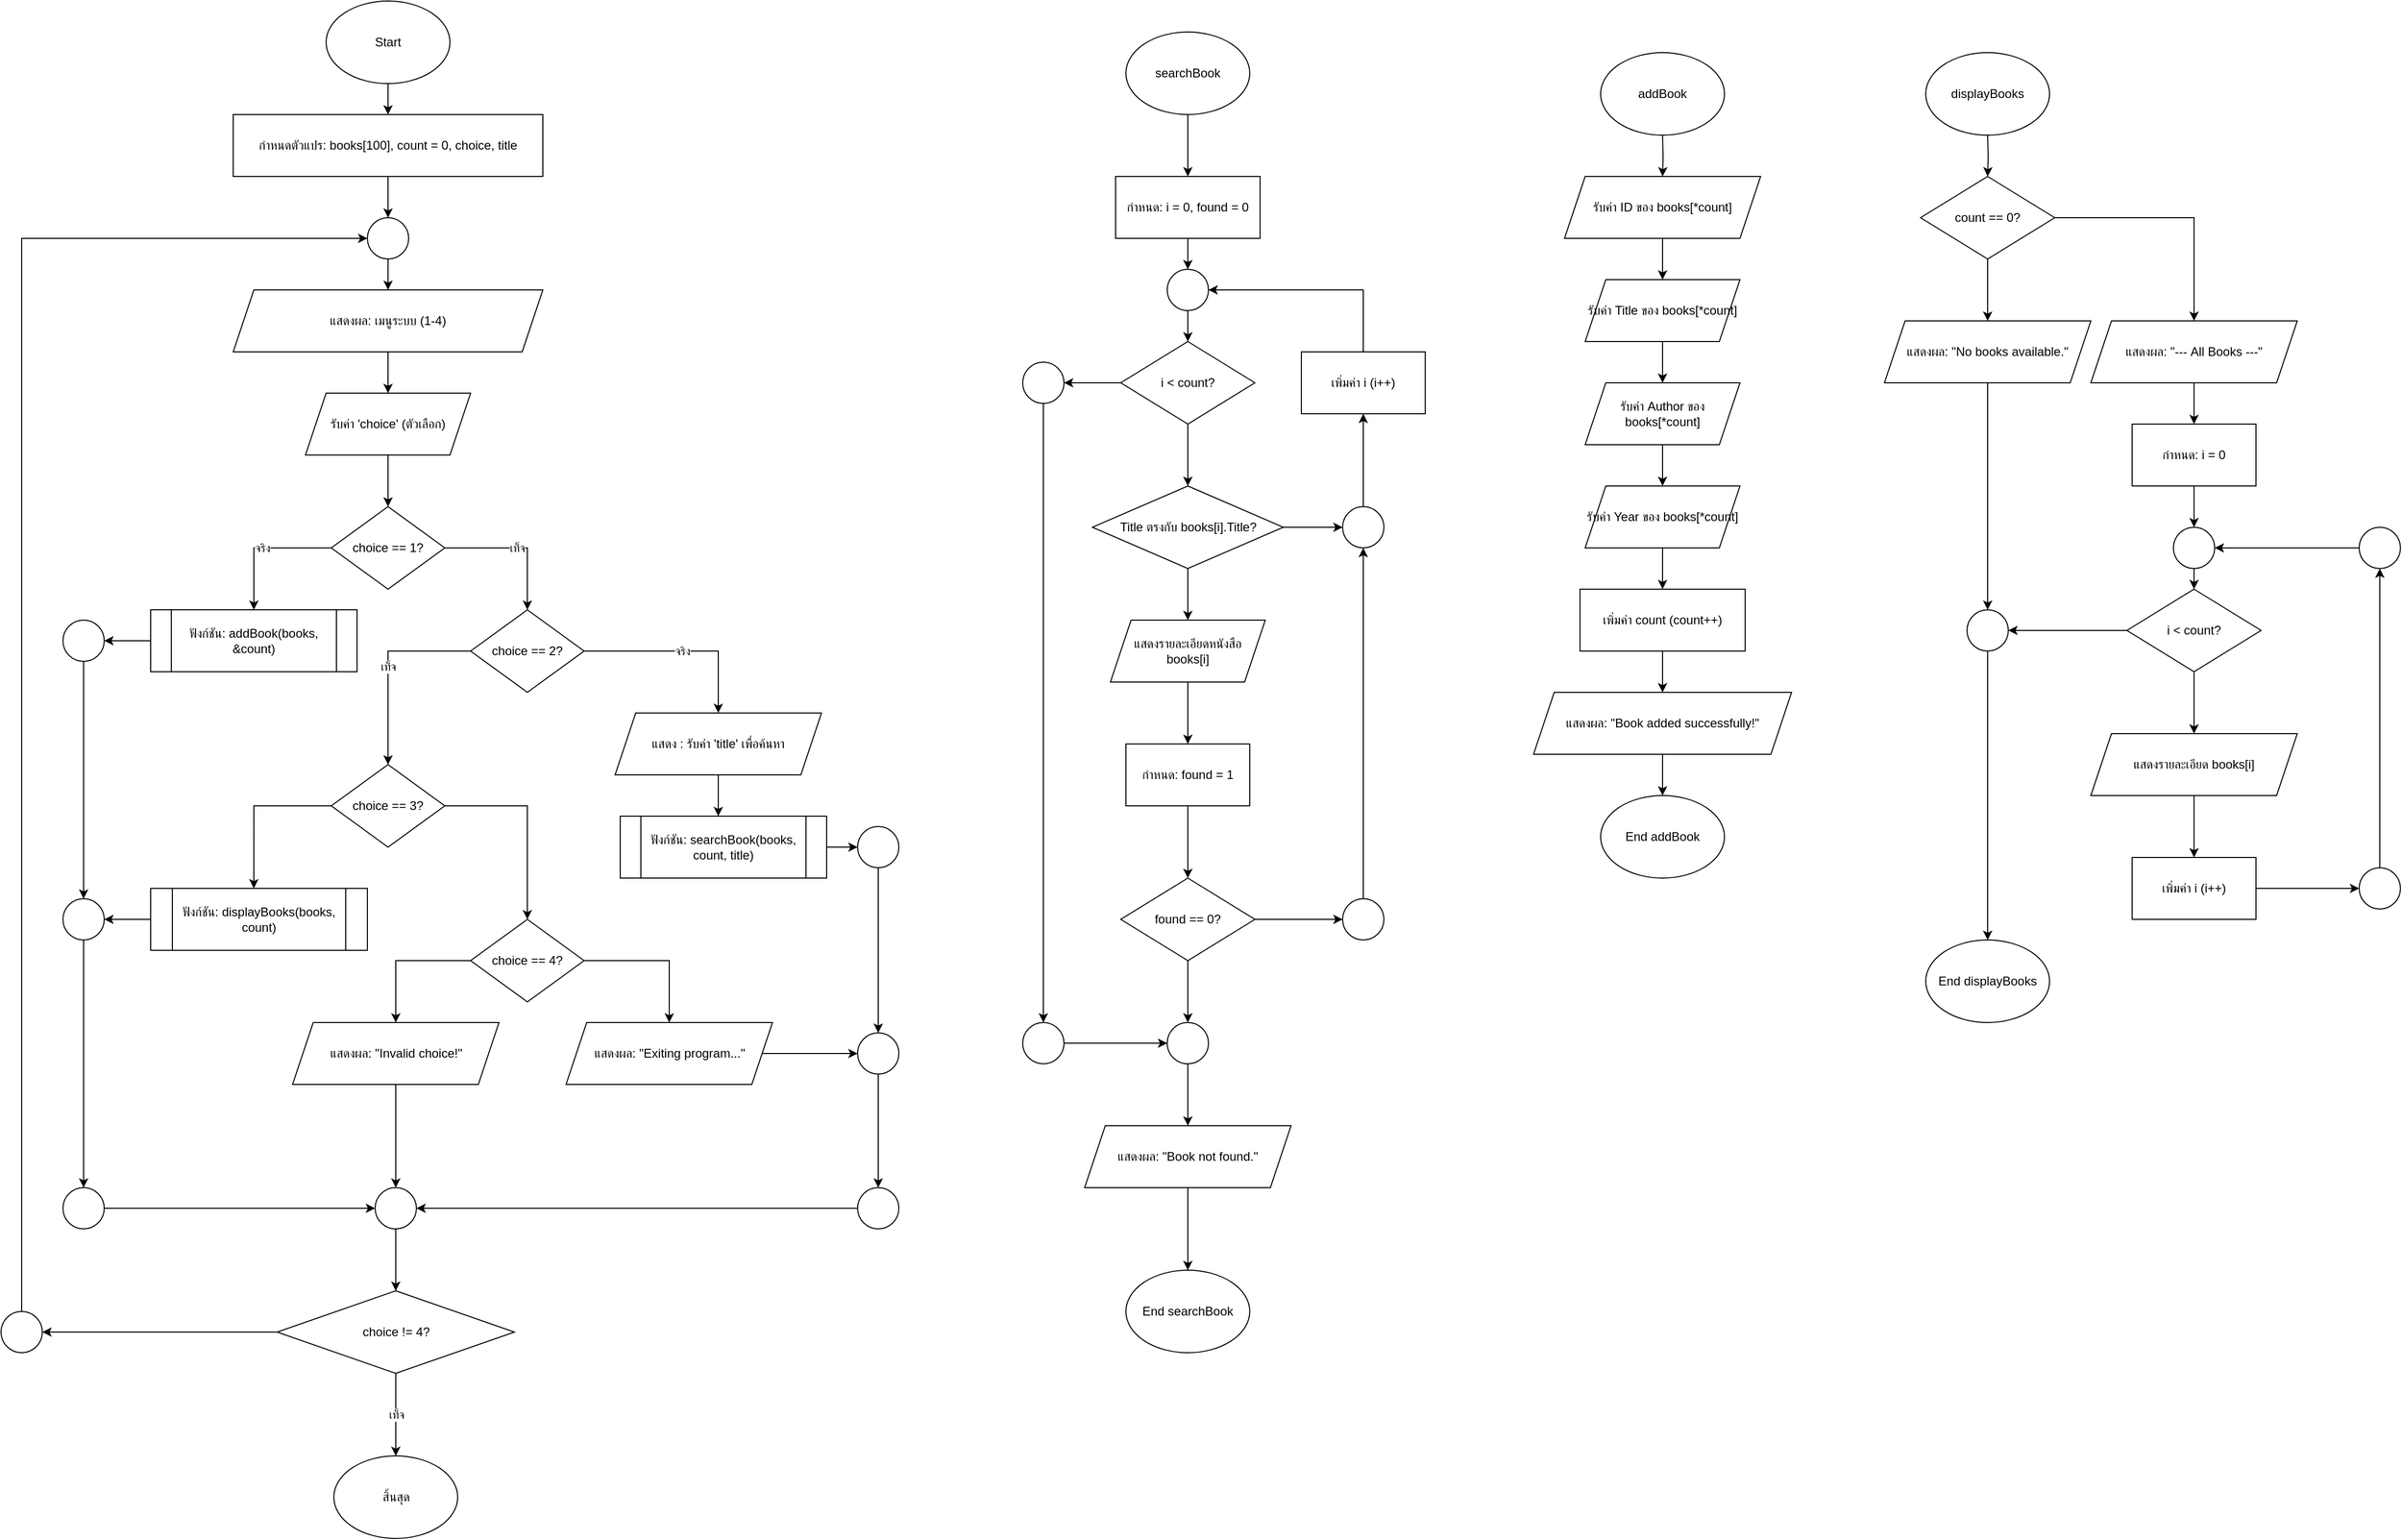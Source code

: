 <mxfile version="28.2.5">
  <diagram name="Page-1" id="ClMktBddSkgYgjNFyX1G">
    <mxGraphModel dx="3187" dy="1785" grid="1" gridSize="10" guides="1" tooltips="1" connect="1" arrows="1" fold="1" page="1" pageScale="1" pageWidth="850" pageHeight="1100" math="0" shadow="0">
      <root>
        <mxCell id="0" />
        <mxCell id="1" parent="0" />
        <mxCell id="lmXQfnAOAwYHJ_hwsSj5-3" value="" style="ellipse;whiteSpace=wrap;html=1;align=center;" vertex="1" parent="1">
          <mxGeometry x="475" y="270" width="40" height="40" as="geometry" />
        </mxCell>
        <mxCell id="lmXQfnAOAwYHJ_hwsSj5-4" value="แสดงผล: เมนูระบบ (1-4)" style="shape=parallelogram;perimeter=parallelogramPerimeter;whiteSpace=wrap;html=1;fixedSize=1;" vertex="1" parent="1">
          <mxGeometry x="345" y="340" width="300" height="60" as="geometry" />
        </mxCell>
        <mxCell id="lmXQfnAOAwYHJ_hwsSj5-5" value="รับค่า &#39;choice&#39; (ตัวเลือก)" style="shape=parallelogram;perimeter=parallelogramPerimeter;whiteSpace=wrap;html=1;fixedSize=1;" vertex="1" parent="1">
          <mxGeometry x="415" y="440" width="160" height="60" as="geometry" />
        </mxCell>
        <mxCell id="lmXQfnAOAwYHJ_hwsSj5-6" value="choice == 1?" style="rhombus;whiteSpace=wrap;html=1;" vertex="1" parent="1">
          <mxGeometry x="440" y="550" width="110" height="80" as="geometry" />
        </mxCell>
        <mxCell id="lmXQfnAOAwYHJ_hwsSj5-117" style="edgeStyle=orthogonalEdgeStyle;rounded=0;orthogonalLoop=1;jettySize=auto;html=1;exitX=0;exitY=0.5;exitDx=0;exitDy=0;entryX=1;entryY=0.5;entryDx=0;entryDy=0;" edge="1" parent="1" source="lmXQfnAOAwYHJ_hwsSj5-145" target="lmXQfnAOAwYHJ_hwsSj5-115">
          <mxGeometry relative="1" as="geometry">
            <mxPoint x="265" y="680" as="sourcePoint" />
          </mxGeometry>
        </mxCell>
        <mxCell id="lmXQfnAOAwYHJ_hwsSj5-8" value="choice == 2?" style="rhombus;whiteSpace=wrap;html=1;" vertex="1" parent="1">
          <mxGeometry x="575" y="650" width="110" height="80" as="geometry" />
        </mxCell>
        <mxCell id="lmXQfnAOAwYHJ_hwsSj5-9" value="แสดง : รับค่า &#39;title&#39; เพื่อค้นหา" style="shape=parallelogram;perimeter=parallelogramPerimeter;whiteSpace=wrap;html=1;fixedSize=1;" vertex="1" parent="1">
          <mxGeometry x="715" y="750" width="200" height="60" as="geometry" />
        </mxCell>
        <mxCell id="lmXQfnAOAwYHJ_hwsSj5-138" style="edgeStyle=orthogonalEdgeStyle;rounded=0;orthogonalLoop=1;jettySize=auto;html=1;exitX=1;exitY=0.5;exitDx=0;exitDy=0;entryX=0;entryY=0.5;entryDx=0;entryDy=0;" edge="1" parent="1" source="lmXQfnAOAwYHJ_hwsSj5-146" target="lmXQfnAOAwYHJ_hwsSj5-137">
          <mxGeometry relative="1" as="geometry">
            <mxPoint x="915" y="880" as="sourcePoint" />
          </mxGeometry>
        </mxCell>
        <mxCell id="lmXQfnAOAwYHJ_hwsSj5-107" style="edgeStyle=orthogonalEdgeStyle;rounded=0;orthogonalLoop=1;jettySize=auto;html=1;exitX=1;exitY=0.5;exitDx=0;exitDy=0;entryX=0.5;entryY=0;entryDx=0;entryDy=0;" edge="1" parent="1" source="lmXQfnAOAwYHJ_hwsSj5-11" target="lmXQfnAOAwYHJ_hwsSj5-13">
          <mxGeometry relative="1" as="geometry" />
        </mxCell>
        <mxCell id="lmXQfnAOAwYHJ_hwsSj5-11" value="choice == 3?" style="rhombus;whiteSpace=wrap;html=1;" vertex="1" parent="1">
          <mxGeometry x="440" y="800" width="110" height="80" as="geometry" />
        </mxCell>
        <mxCell id="lmXQfnAOAwYHJ_hwsSj5-120" style="edgeStyle=orthogonalEdgeStyle;rounded=0;orthogonalLoop=1;jettySize=auto;html=1;exitX=0;exitY=0.5;exitDx=0;exitDy=0;entryX=1;entryY=0.5;entryDx=0;entryDy=0;" edge="1" parent="1" source="lmXQfnAOAwYHJ_hwsSj5-147" target="lmXQfnAOAwYHJ_hwsSj5-116">
          <mxGeometry relative="1" as="geometry">
            <mxPoint x="265" y="950" as="sourcePoint" />
          </mxGeometry>
        </mxCell>
        <mxCell id="lmXQfnAOAwYHJ_hwsSj5-109" style="edgeStyle=orthogonalEdgeStyle;rounded=0;orthogonalLoop=1;jettySize=auto;html=1;exitX=0;exitY=0.5;exitDx=0;exitDy=0;entryX=0.5;entryY=0;entryDx=0;entryDy=0;" edge="1" parent="1" source="lmXQfnAOAwYHJ_hwsSj5-13" target="lmXQfnAOAwYHJ_hwsSj5-15">
          <mxGeometry relative="1" as="geometry" />
        </mxCell>
        <mxCell id="lmXQfnAOAwYHJ_hwsSj5-110" style="edgeStyle=orthogonalEdgeStyle;rounded=0;orthogonalLoop=1;jettySize=auto;html=1;exitX=1;exitY=0.5;exitDx=0;exitDy=0;entryX=0.5;entryY=0;entryDx=0;entryDy=0;" edge="1" parent="1" source="lmXQfnAOAwYHJ_hwsSj5-13" target="lmXQfnAOAwYHJ_hwsSj5-14">
          <mxGeometry relative="1" as="geometry" />
        </mxCell>
        <mxCell id="lmXQfnAOAwYHJ_hwsSj5-13" value="choice == 4?" style="rhombus;whiteSpace=wrap;html=1;" vertex="1" parent="1">
          <mxGeometry x="575" y="950" width="110" height="80" as="geometry" />
        </mxCell>
        <mxCell id="lmXQfnAOAwYHJ_hwsSj5-135" style="edgeStyle=orthogonalEdgeStyle;rounded=0;orthogonalLoop=1;jettySize=auto;html=1;exitX=1;exitY=0.5;exitDx=0;exitDy=0;entryX=0;entryY=0.5;entryDx=0;entryDy=0;" edge="1" parent="1" source="lmXQfnAOAwYHJ_hwsSj5-14" target="lmXQfnAOAwYHJ_hwsSj5-134">
          <mxGeometry relative="1" as="geometry" />
        </mxCell>
        <mxCell id="lmXQfnAOAwYHJ_hwsSj5-14" value="แสดงผล: &quot;Exiting program...&quot;" style="shape=parallelogram;perimeter=parallelogramPerimeter;whiteSpace=wrap;html=1;fixedSize=1;" vertex="1" parent="1">
          <mxGeometry x="667.5" y="1050" width="200" height="60" as="geometry" />
        </mxCell>
        <mxCell id="lmXQfnAOAwYHJ_hwsSj5-15" value="แสดงผล: &quot;Invalid choice!&quot;" style="shape=parallelogram;perimeter=parallelogramPerimeter;whiteSpace=wrap;html=1;fixedSize=1;" vertex="1" parent="1">
          <mxGeometry x="402.5" y="1050" width="200" height="60" as="geometry" />
        </mxCell>
        <mxCell id="lmXQfnAOAwYHJ_hwsSj5-16" value="" style="ellipse;whiteSpace=wrap;html=1;align=center;" vertex="1" parent="1">
          <mxGeometry x="482.5" y="1210" width="40" height="40" as="geometry" />
        </mxCell>
        <mxCell id="lmXQfnAOAwYHJ_hwsSj5-141" style="edgeStyle=orthogonalEdgeStyle;rounded=0;orthogonalLoop=1;jettySize=auto;html=1;exitX=0;exitY=0.5;exitDx=0;exitDy=0;entryX=1;entryY=0.5;entryDx=0;entryDy=0;" edge="1" parent="1" source="lmXQfnAOAwYHJ_hwsSj5-17" target="lmXQfnAOAwYHJ_hwsSj5-140">
          <mxGeometry relative="1" as="geometry" />
        </mxCell>
        <mxCell id="lmXQfnAOAwYHJ_hwsSj5-17" value="choice != 4?" style="rhombus;whiteSpace=wrap;html=1;" vertex="1" parent="1">
          <mxGeometry x="387.5" y="1310" width="230" height="80" as="geometry" />
        </mxCell>
        <mxCell id="lmXQfnAOAwYHJ_hwsSj5-19" style="edgeStyle=orthogonalEdgeStyle;rounded=0;orthogonalLoop=1;jettySize=auto;html=1;exitX=0.5;exitY=1;entryX=0.5;entryY=0;entryDx=0;entryDy=0;exitDx=0;exitDy=0;" edge="1" parent="1" source="lmXQfnAOAwYHJ_hwsSj5-143" target="lmXQfnAOAwYHJ_hwsSj5-144">
          <mxGeometry relative="1" as="geometry">
            <mxPoint x="495" y="130" as="sourcePoint" />
            <mxPoint x="495" y="170" as="targetPoint" />
          </mxGeometry>
        </mxCell>
        <mxCell id="lmXQfnAOAwYHJ_hwsSj5-20" style="edgeStyle=orthogonalEdgeStyle;rounded=0;orthogonalLoop=1;jettySize=auto;html=1;exitX=0.5;exitY=1;entryX=0.5;entryY=0;exitDx=0;exitDy=0;" edge="1" parent="1" source="lmXQfnAOAwYHJ_hwsSj5-144" target="lmXQfnAOAwYHJ_hwsSj5-3">
          <mxGeometry relative="1" as="geometry">
            <mxPoint x="495" y="230" as="sourcePoint" />
          </mxGeometry>
        </mxCell>
        <mxCell id="lmXQfnAOAwYHJ_hwsSj5-21" style="edgeStyle=orthogonalEdgeStyle;rounded=0;orthogonalLoop=1;jettySize=auto;html=1;exitX=0.5;exitY=1;entryX=0.5;entryY=0;" edge="1" parent="1" source="lmXQfnAOAwYHJ_hwsSj5-3" target="lmXQfnAOAwYHJ_hwsSj5-4">
          <mxGeometry relative="1" as="geometry" />
        </mxCell>
        <mxCell id="lmXQfnAOAwYHJ_hwsSj5-22" style="edgeStyle=orthogonalEdgeStyle;rounded=0;orthogonalLoop=1;jettySize=auto;html=1;exitX=0.5;exitY=1;entryX=0.5;entryY=0;" edge="1" parent="1" source="lmXQfnAOAwYHJ_hwsSj5-4" target="lmXQfnAOAwYHJ_hwsSj5-5">
          <mxGeometry relative="1" as="geometry" />
        </mxCell>
        <mxCell id="lmXQfnAOAwYHJ_hwsSj5-23" style="edgeStyle=orthogonalEdgeStyle;rounded=0;orthogonalLoop=1;jettySize=auto;html=1;exitX=0.5;exitY=1;entryX=0.5;entryY=0;" edge="1" parent="1" source="lmXQfnAOAwYHJ_hwsSj5-5" target="lmXQfnAOAwYHJ_hwsSj5-6">
          <mxGeometry relative="1" as="geometry" />
        </mxCell>
        <mxCell id="lmXQfnAOAwYHJ_hwsSj5-24" value="จริง" style="edgeStyle=orthogonalEdgeStyle;rounded=0;orthogonalLoop=1;jettySize=auto;html=1;exitX=0;exitY=0.5;entryX=0.5;entryY=0;entryDx=0;entryDy=0;" edge="1" parent="1" source="lmXQfnAOAwYHJ_hwsSj5-6" target="lmXQfnAOAwYHJ_hwsSj5-145">
          <mxGeometry relative="1" as="geometry">
            <Array as="points">
              <mxPoint x="365" y="590" />
            </Array>
            <mxPoint x="365" y="650" as="targetPoint" />
          </mxGeometry>
        </mxCell>
        <mxCell id="lmXQfnAOAwYHJ_hwsSj5-25" value="เท็จ" style="edgeStyle=orthogonalEdgeStyle;rounded=0;orthogonalLoop=1;jettySize=auto;html=1;exitX=1;exitY=0.5;entryX=0.5;entryY=0;" edge="1" parent="1" source="lmXQfnAOAwYHJ_hwsSj5-6" target="lmXQfnAOAwYHJ_hwsSj5-8">
          <mxGeometry relative="1" as="geometry">
            <Array as="points">
              <mxPoint x="630" y="590" />
            </Array>
          </mxGeometry>
        </mxCell>
        <mxCell id="lmXQfnAOAwYHJ_hwsSj5-26" value="จริง" style="edgeStyle=orthogonalEdgeStyle;rounded=0;orthogonalLoop=1;jettySize=auto;html=1;exitX=1;exitY=0.5;entryX=0.5;entryY=0;" edge="1" parent="1" source="lmXQfnAOAwYHJ_hwsSj5-8" target="lmXQfnAOAwYHJ_hwsSj5-9">
          <mxGeometry relative="1" as="geometry">
            <Array as="points">
              <mxPoint x="815" y="690" />
            </Array>
          </mxGeometry>
        </mxCell>
        <mxCell id="lmXQfnAOAwYHJ_hwsSj5-27" value="เท็จ" style="edgeStyle=orthogonalEdgeStyle;rounded=0;orthogonalLoop=1;jettySize=auto;html=1;exitX=0;exitY=0.5;entryX=0.5;entryY=0;" edge="1" parent="1" source="lmXQfnAOAwYHJ_hwsSj5-8" target="lmXQfnAOAwYHJ_hwsSj5-11">
          <mxGeometry relative="1" as="geometry">
            <Array as="points">
              <mxPoint x="495" y="690" />
            </Array>
          </mxGeometry>
        </mxCell>
        <mxCell id="lmXQfnAOAwYHJ_hwsSj5-28" style="edgeStyle=orthogonalEdgeStyle;rounded=0;orthogonalLoop=1;jettySize=auto;html=1;exitX=0.5;exitY=1;entryX=0.475;entryY=0;entryDx=0;entryDy=0;entryPerimeter=0;" edge="1" parent="1" source="lmXQfnAOAwYHJ_hwsSj5-9" target="lmXQfnAOAwYHJ_hwsSj5-146">
          <mxGeometry relative="1" as="geometry">
            <mxPoint x="815" y="850" as="targetPoint" />
          </mxGeometry>
        </mxCell>
        <mxCell id="lmXQfnAOAwYHJ_hwsSj5-29" style="edgeStyle=orthogonalEdgeStyle;rounded=0;orthogonalLoop=1;jettySize=auto;html=1;exitX=0.5;exitY=1;entryX=0.5;entryY=0;" edge="1" parent="1" source="lmXQfnAOAwYHJ_hwsSj5-15" target="lmXQfnAOAwYHJ_hwsSj5-16">
          <mxGeometry relative="1" as="geometry" />
        </mxCell>
        <mxCell id="lmXQfnAOAwYHJ_hwsSj5-30" style="edgeStyle=orthogonalEdgeStyle;rounded=0;orthogonalLoop=1;jettySize=auto;html=1;exitX=0.5;exitY=1;entryX=0.5;entryY=0;" edge="1" parent="1" source="lmXQfnAOAwYHJ_hwsSj5-16" target="lmXQfnAOAwYHJ_hwsSj5-17">
          <mxGeometry relative="1" as="geometry" />
        </mxCell>
        <mxCell id="lmXQfnAOAwYHJ_hwsSj5-31" value="เท็จ" style="edgeStyle=orthogonalEdgeStyle;rounded=0;orthogonalLoop=1;jettySize=auto;html=1;exitX=0.5;exitY=1;entryX=0.5;entryY=0;" edge="1" parent="1" source="lmXQfnAOAwYHJ_hwsSj5-17">
          <mxGeometry relative="1" as="geometry">
            <mxPoint x="502.5" y="1470" as="targetPoint" />
          </mxGeometry>
        </mxCell>
        <mxCell id="lmXQfnAOAwYHJ_hwsSj5-32" style="edgeStyle=orthogonalEdgeStyle;rounded=0;orthogonalLoop=1;jettySize=auto;html=1;exitX=0.5;exitY=1;exitDx=0;exitDy=0;exitPerimeter=0;entryX=0.5;entryY=0;entryDx=0;entryDy=0;" edge="1" parent="1" target="lmXQfnAOAwYHJ_hwsSj5-35">
          <mxGeometry relative="1" as="geometry">
            <mxPoint x="1730" y="190" as="sourcePoint" />
          </mxGeometry>
        </mxCell>
        <mxCell id="lmXQfnAOAwYHJ_hwsSj5-34" style="edgeStyle=orthogonalEdgeStyle;rounded=0;orthogonalLoop=1;jettySize=auto;html=1;exitX=0.5;exitY=1;exitDx=0;exitDy=0;entryX=0.5;entryY=0;entryDx=0;entryDy=0;" edge="1" parent="1" source="lmXQfnAOAwYHJ_hwsSj5-35" target="lmXQfnAOAwYHJ_hwsSj5-37">
          <mxGeometry relative="1" as="geometry" />
        </mxCell>
        <mxCell id="lmXQfnAOAwYHJ_hwsSj5-35" value="รับค่า ID ของ books[*count]" style="shape=parallelogram;perimeter=parallelogramPerimeter;whiteSpace=wrap;html=1;fixedSize=1;" vertex="1" parent="1">
          <mxGeometry x="1635" y="230" width="190" height="60" as="geometry" />
        </mxCell>
        <mxCell id="lmXQfnAOAwYHJ_hwsSj5-36" style="edgeStyle=orthogonalEdgeStyle;rounded=0;orthogonalLoop=1;jettySize=auto;html=1;exitX=0.5;exitY=1;exitDx=0;exitDy=0;entryX=0.5;entryY=0;entryDx=0;entryDy=0;" edge="1" parent="1" source="lmXQfnAOAwYHJ_hwsSj5-37" target="lmXQfnAOAwYHJ_hwsSj5-39">
          <mxGeometry relative="1" as="geometry" />
        </mxCell>
        <mxCell id="lmXQfnAOAwYHJ_hwsSj5-37" value="รับค่า Title ของ books[*count]" style="shape=parallelogram;perimeter=parallelogramPerimeter;whiteSpace=wrap;html=1;fixedSize=1;" vertex="1" parent="1">
          <mxGeometry x="1655" y="330" width="150" height="60" as="geometry" />
        </mxCell>
        <mxCell id="lmXQfnAOAwYHJ_hwsSj5-38" style="edgeStyle=orthogonalEdgeStyle;rounded=0;orthogonalLoop=1;jettySize=auto;html=1;exitX=0.5;exitY=1;exitDx=0;exitDy=0;entryX=0.5;entryY=0;entryDx=0;entryDy=0;" edge="1" parent="1" source="lmXQfnAOAwYHJ_hwsSj5-39" target="lmXQfnAOAwYHJ_hwsSj5-40">
          <mxGeometry relative="1" as="geometry" />
        </mxCell>
        <mxCell id="lmXQfnAOAwYHJ_hwsSj5-39" value="รับค่า Author ของ books[*count]" style="shape=parallelogram;perimeter=parallelogramPerimeter;whiteSpace=wrap;html=1;fixedSize=1;" vertex="1" parent="1">
          <mxGeometry x="1655" y="430" width="150" height="60" as="geometry" />
        </mxCell>
        <mxCell id="lmXQfnAOAwYHJ_hwsSj5-40" value="รับค่า Year ของ books[*count]" style="shape=parallelogram;perimeter=parallelogramPerimeter;whiteSpace=wrap;html=1;fixedSize=1;" vertex="1" parent="1">
          <mxGeometry x="1655" y="530" width="150" height="60" as="geometry" />
        </mxCell>
        <mxCell id="lmXQfnAOAwYHJ_hwsSj5-41" style="edgeStyle=orthogonalEdgeStyle;rounded=0;orthogonalLoop=1;jettySize=auto;html=1;exitX=0.5;exitY=1;exitDx=0;exitDy=0;entryX=0.5;entryY=0;entryDx=0;entryDy=0;" edge="1" parent="1" source="lmXQfnAOAwYHJ_hwsSj5-153" target="lmXQfnAOAwYHJ_hwsSj5-43">
          <mxGeometry relative="1" as="geometry">
            <mxPoint x="1730" y="690" as="sourcePoint" />
          </mxGeometry>
        </mxCell>
        <mxCell id="lmXQfnAOAwYHJ_hwsSj5-43" value="แสดงผล: &quot;Book added successfully!&quot;" style="shape=parallelogram;perimeter=parallelogramPerimeter;whiteSpace=wrap;html=1;fixedSize=1;" vertex="1" parent="1">
          <mxGeometry x="1605" y="730" width="250" height="60" as="geometry" />
        </mxCell>
        <mxCell id="lmXQfnAOAwYHJ_hwsSj5-86" style="edgeStyle=orthogonalEdgeStyle;rounded=0;orthogonalLoop=1;jettySize=auto;html=1;exitX=0.5;exitY=1;exitDx=0;exitDy=0;entryX=0.5;entryY=0;entryDx=0;entryDy=0;" edge="1" parent="1" source="lmXQfnAOAwYHJ_hwsSj5-47" target="lmXQfnAOAwYHJ_hwsSj5-48">
          <mxGeometry relative="1" as="geometry" />
        </mxCell>
        <mxCell id="lmXQfnAOAwYHJ_hwsSj5-161" style="edgeStyle=orthogonalEdgeStyle;rounded=0;orthogonalLoop=1;jettySize=auto;html=1;exitX=0;exitY=0.5;exitDx=0;exitDy=0;entryX=1;entryY=0.5;entryDx=0;entryDy=0;" edge="1" parent="1" source="lmXQfnAOAwYHJ_hwsSj5-47" target="lmXQfnAOAwYHJ_hwsSj5-159">
          <mxGeometry relative="1" as="geometry" />
        </mxCell>
        <mxCell id="lmXQfnAOAwYHJ_hwsSj5-47" value="i &amp;lt; count?" style="rhombus;whiteSpace=wrap;html=1;" vertex="1" parent="1">
          <mxGeometry x="1205" y="390" width="130" height="80" as="geometry" />
        </mxCell>
        <mxCell id="lmXQfnAOAwYHJ_hwsSj5-87" style="edgeStyle=orthogonalEdgeStyle;rounded=0;orthogonalLoop=1;jettySize=auto;html=1;exitX=0.5;exitY=1;exitDx=0;exitDy=0;entryX=0.5;entryY=0;entryDx=0;entryDy=0;" edge="1" parent="1" source="lmXQfnAOAwYHJ_hwsSj5-48" target="lmXQfnAOAwYHJ_hwsSj5-49">
          <mxGeometry relative="1" as="geometry" />
        </mxCell>
        <mxCell id="lmXQfnAOAwYHJ_hwsSj5-102" style="edgeStyle=orthogonalEdgeStyle;rounded=0;orthogonalLoop=1;jettySize=auto;html=1;exitX=1;exitY=0.5;exitDx=0;exitDy=0;entryX=0;entryY=0.5;entryDx=0;entryDy=0;" edge="1" parent="1" source="lmXQfnAOAwYHJ_hwsSj5-48" target="lmXQfnAOAwYHJ_hwsSj5-98">
          <mxGeometry relative="1" as="geometry" />
        </mxCell>
        <mxCell id="lmXQfnAOAwYHJ_hwsSj5-48" value="Title ตรงกับ books[i].Title?" style="rhombus;whiteSpace=wrap;html=1;" vertex="1" parent="1">
          <mxGeometry x="1177.5" y="530" width="185" height="80" as="geometry" />
        </mxCell>
        <mxCell id="lmXQfnAOAwYHJ_hwsSj5-49" value="แสดงรายละเอียดหนังสือ books[i]" style="shape=parallelogram;perimeter=parallelogramPerimeter;whiteSpace=wrap;html=1;fixedSize=1;" vertex="1" parent="1">
          <mxGeometry x="1195" y="660" width="150" height="60" as="geometry" />
        </mxCell>
        <mxCell id="lmXQfnAOAwYHJ_hwsSj5-90" style="edgeStyle=orthogonalEdgeStyle;rounded=0;orthogonalLoop=1;jettySize=auto;html=1;exitX=0.5;exitY=1;exitDx=0;exitDy=0;entryX=0.5;entryY=0;entryDx=0;entryDy=0;" edge="1" parent="1" source="lmXQfnAOAwYHJ_hwsSj5-152" target="lmXQfnAOAwYHJ_hwsSj5-52">
          <mxGeometry relative="1" as="geometry">
            <mxPoint x="1270.0" y="830" as="sourcePoint" />
          </mxGeometry>
        </mxCell>
        <mxCell id="lmXQfnAOAwYHJ_hwsSj5-104" style="edgeStyle=orthogonalEdgeStyle;rounded=0;orthogonalLoop=1;jettySize=auto;html=1;exitX=0.5;exitY=0;exitDx=0;exitDy=0;entryX=1;entryY=0.5;entryDx=0;entryDy=0;" edge="1" parent="1" source="lmXQfnAOAwYHJ_hwsSj5-150" target="lmXQfnAOAwYHJ_hwsSj5-105">
          <mxGeometry relative="1" as="geometry">
            <mxPoint x="1350" y="380" as="targetPoint" />
            <mxPoint x="1440.0" y="400.0" as="sourcePoint" />
            <Array as="points">
              <mxPoint x="1440" y="400" />
              <mxPoint x="1440" y="340" />
            </Array>
          </mxGeometry>
        </mxCell>
        <mxCell id="lmXQfnAOAwYHJ_hwsSj5-95" style="edgeStyle=orthogonalEdgeStyle;rounded=0;orthogonalLoop=1;jettySize=auto;html=1;exitX=0.5;exitY=1;exitDx=0;exitDy=0;entryX=0.5;entryY=0;entryDx=0;entryDy=0;" edge="1" parent="1" source="lmXQfnAOAwYHJ_hwsSj5-52" target="lmXQfnAOAwYHJ_hwsSj5-94">
          <mxGeometry relative="1" as="geometry" />
        </mxCell>
        <mxCell id="lmXQfnAOAwYHJ_hwsSj5-100" style="edgeStyle=orthogonalEdgeStyle;rounded=0;orthogonalLoop=1;jettySize=auto;html=1;exitX=1;exitY=0.5;exitDx=0;exitDy=0;entryX=0;entryY=0.5;entryDx=0;entryDy=0;" edge="1" parent="1" source="lmXQfnAOAwYHJ_hwsSj5-52" target="lmXQfnAOAwYHJ_hwsSj5-99">
          <mxGeometry relative="1" as="geometry" />
        </mxCell>
        <mxCell id="lmXQfnAOAwYHJ_hwsSj5-52" value="found == 0?" style="rhombus;whiteSpace=wrap;html=1;" vertex="1" parent="1">
          <mxGeometry x="1205" y="910" width="130" height="80" as="geometry" />
        </mxCell>
        <mxCell id="lmXQfnAOAwYHJ_hwsSj5-53" value="แสดงผล: &quot;Book not found.&quot;" style="shape=parallelogram;perimeter=parallelogramPerimeter;whiteSpace=wrap;html=1;fixedSize=1;" vertex="1" parent="1">
          <mxGeometry x="1170" y="1150" width="200" height="60" as="geometry" />
        </mxCell>
        <mxCell id="lmXQfnAOAwYHJ_hwsSj5-55" style="edgeStyle=orthogonalEdgeStyle;rounded=0;orthogonalLoop=1;jettySize=auto;html=1;exitX=0.5;exitY=1;exitDx=0;exitDy=0;exitPerimeter=0;entryX=0.5;entryY=0;entryDx=0;entryDy=0;" edge="1" parent="1" target="lmXQfnAOAwYHJ_hwsSj5-59">
          <mxGeometry relative="1" as="geometry">
            <mxPoint x="2045" y="190" as="sourcePoint" />
          </mxGeometry>
        </mxCell>
        <mxCell id="lmXQfnAOAwYHJ_hwsSj5-57" style="edgeStyle=orthogonalEdgeStyle;rounded=0;orthogonalLoop=1;jettySize=auto;html=1;exitX=0.5;exitY=1;exitDx=0;exitDy=0;entryX=0.5;entryY=0;entryDx=0;entryDy=0;" edge="1" parent="1" source="lmXQfnAOAwYHJ_hwsSj5-59" target="lmXQfnAOAwYHJ_hwsSj5-61">
          <mxGeometry relative="1" as="geometry" />
        </mxCell>
        <mxCell id="lmXQfnAOAwYHJ_hwsSj5-58" style="edgeStyle=orthogonalEdgeStyle;rounded=0;orthogonalLoop=1;jettySize=auto;html=1;exitX=1;exitY=0.5;exitDx=0;exitDy=0;entryX=0.5;entryY=0;entryDx=0;entryDy=0;" edge="1" parent="1" source="lmXQfnAOAwYHJ_hwsSj5-59" target="lmXQfnAOAwYHJ_hwsSj5-62">
          <mxGeometry relative="1" as="geometry" />
        </mxCell>
        <mxCell id="lmXQfnAOAwYHJ_hwsSj5-59" value="count == 0?" style="rhombus;whiteSpace=wrap;html=1;" vertex="1" parent="1">
          <mxGeometry x="1980" y="230" width="130" height="80" as="geometry" />
        </mxCell>
        <mxCell id="lmXQfnAOAwYHJ_hwsSj5-60" style="edgeStyle=orthogonalEdgeStyle;rounded=0;orthogonalLoop=1;jettySize=auto;html=1;exitX=0.5;exitY=1;exitDx=0;exitDy=0;entryX=0.5;entryY=0;entryDx=0;entryDy=0;" edge="1" parent="1" source="lmXQfnAOAwYHJ_hwsSj5-61" target="lmXQfnAOAwYHJ_hwsSj5-74">
          <mxGeometry relative="1" as="geometry" />
        </mxCell>
        <mxCell id="lmXQfnAOAwYHJ_hwsSj5-61" value="แสดงผล: &quot;No books available.&quot;" style="shape=parallelogram;perimeter=parallelogramPerimeter;whiteSpace=wrap;html=1;fixedSize=1;" vertex="1" parent="1">
          <mxGeometry x="1945" y="370" width="200" height="60" as="geometry" />
        </mxCell>
        <mxCell id="lmXQfnAOAwYHJ_hwsSj5-62" value="แสดงผล: &quot;--- All Books ---&quot;" style="shape=parallelogram;perimeter=parallelogramPerimeter;whiteSpace=wrap;html=1;fixedSize=1;" vertex="1" parent="1">
          <mxGeometry x="2145" y="370" width="200" height="60" as="geometry" />
        </mxCell>
        <mxCell id="lmXQfnAOAwYHJ_hwsSj5-63" style="edgeStyle=orthogonalEdgeStyle;rounded=0;orthogonalLoop=1;jettySize=auto;html=1;exitX=0.5;exitY=1;exitDx=0;exitDy=0;entryX=0.5;entryY=0;entryDx=0;entryDy=0;" edge="1" parent="1" source="lmXQfnAOAwYHJ_hwsSj5-154" target="lmXQfnAOAwYHJ_hwsSj5-77">
          <mxGeometry relative="1" as="geometry">
            <mxPoint x="2245" y="530" as="sourcePoint" />
          </mxGeometry>
        </mxCell>
        <mxCell id="lmXQfnAOAwYHJ_hwsSj5-65" style="edgeStyle=orthogonalEdgeStyle;rounded=0;orthogonalLoop=1;jettySize=auto;html=1;exitX=0.5;exitY=1;exitDx=0;exitDy=0;entryX=0.5;entryY=0;entryDx=0;entryDy=0;" edge="1" parent="1" source="lmXQfnAOAwYHJ_hwsSj5-67" target="lmXQfnAOAwYHJ_hwsSj5-68">
          <mxGeometry relative="1" as="geometry" />
        </mxCell>
        <mxCell id="lmXQfnAOAwYHJ_hwsSj5-66" style="edgeStyle=orthogonalEdgeStyle;rounded=0;orthogonalLoop=1;jettySize=auto;html=1;exitX=0;exitY=0.5;exitDx=0;exitDy=0;entryX=1;entryY=0.5;entryDx=0;entryDy=0;" edge="1" parent="1" source="lmXQfnAOAwYHJ_hwsSj5-67" target="lmXQfnAOAwYHJ_hwsSj5-74">
          <mxGeometry relative="1" as="geometry">
            <mxPoint x="2075" y="660" as="targetPoint" />
          </mxGeometry>
        </mxCell>
        <mxCell id="lmXQfnAOAwYHJ_hwsSj5-67" value="i &amp;lt; count?" style="rhombus;whiteSpace=wrap;html=1;" vertex="1" parent="1">
          <mxGeometry x="2180" y="630" width="130" height="80" as="geometry" />
        </mxCell>
        <mxCell id="lmXQfnAOAwYHJ_hwsSj5-68" value="แสดงรายละเอียด books[i]" style="shape=parallelogram;perimeter=parallelogramPerimeter;whiteSpace=wrap;html=1;fixedSize=1;" vertex="1" parent="1">
          <mxGeometry x="2145" y="770" width="200" height="60" as="geometry" />
        </mxCell>
        <mxCell id="lmXQfnAOAwYHJ_hwsSj5-69" style="edgeStyle=orthogonalEdgeStyle;rounded=0;orthogonalLoop=1;jettySize=auto;html=1;exitX=1;exitY=0.5;exitDx=0;exitDy=0;entryX=0;entryY=0.5;entryDx=0;entryDy=0;" edge="1" parent="1" source="lmXQfnAOAwYHJ_hwsSj5-155" target="lmXQfnAOAwYHJ_hwsSj5-79">
          <mxGeometry relative="1" as="geometry">
            <mxPoint x="2295" y="920" as="sourcePoint" />
          </mxGeometry>
        </mxCell>
        <mxCell id="lmXQfnAOAwYHJ_hwsSj5-72" style="edgeStyle=orthogonalEdgeStyle;rounded=0;orthogonalLoop=1;jettySize=auto;html=1;exitX=0.5;exitY=1;exitDx=0;exitDy=0;entryX=0.5;entryY=0;entryDx=0;entryDy=0;" edge="1" parent="1" source="lmXQfnAOAwYHJ_hwsSj5-62" target="lmXQfnAOAwYHJ_hwsSj5-154">
          <mxGeometry relative="1" as="geometry">
            <mxPoint x="2245" y="470" as="targetPoint" />
          </mxGeometry>
        </mxCell>
        <mxCell id="lmXQfnAOAwYHJ_hwsSj5-73" style="edgeStyle=orthogonalEdgeStyle;rounded=0;orthogonalLoop=1;jettySize=auto;html=1;exitX=0.5;exitY=1;exitDx=0;exitDy=0;entryX=0.5;entryY=0;entryDx=0;entryDy=0;" edge="1" parent="1" source="lmXQfnAOAwYHJ_hwsSj5-68" target="lmXQfnAOAwYHJ_hwsSj5-155">
          <mxGeometry relative="1" as="geometry">
            <mxPoint x="2245" y="890" as="targetPoint" />
          </mxGeometry>
        </mxCell>
        <mxCell id="lmXQfnAOAwYHJ_hwsSj5-74" value="" style="ellipse;whiteSpace=wrap;html=1;aspect=fixed;" vertex="1" parent="1">
          <mxGeometry x="2025" y="650" width="40" height="40" as="geometry" />
        </mxCell>
        <mxCell id="lmXQfnAOAwYHJ_hwsSj5-75" style="edgeStyle=orthogonalEdgeStyle;rounded=0;orthogonalLoop=1;jettySize=auto;html=1;exitX=0.5;exitY=1;exitDx=0;exitDy=0;entryX=0.5;entryY=0;entryDx=0;entryDy=0;entryPerimeter=0;" edge="1" parent="1" source="lmXQfnAOAwYHJ_hwsSj5-74">
          <mxGeometry relative="1" as="geometry">
            <mxPoint x="2045" y="970" as="targetPoint" />
          </mxGeometry>
        </mxCell>
        <mxCell id="lmXQfnAOAwYHJ_hwsSj5-76" style="edgeStyle=orthogonalEdgeStyle;rounded=0;orthogonalLoop=1;jettySize=auto;html=1;exitX=0.5;exitY=1;exitDx=0;exitDy=0;entryX=0.5;entryY=0;entryDx=0;entryDy=0;" edge="1" parent="1" source="lmXQfnAOAwYHJ_hwsSj5-77" target="lmXQfnAOAwYHJ_hwsSj5-67">
          <mxGeometry relative="1" as="geometry" />
        </mxCell>
        <mxCell id="lmXQfnAOAwYHJ_hwsSj5-77" value="" style="ellipse;whiteSpace=wrap;html=1;aspect=fixed;" vertex="1" parent="1">
          <mxGeometry x="2225" y="570" width="40" height="40" as="geometry" />
        </mxCell>
        <mxCell id="lmXQfnAOAwYHJ_hwsSj5-78" style="edgeStyle=orthogonalEdgeStyle;rounded=0;orthogonalLoop=1;jettySize=auto;html=1;exitX=0.5;exitY=0;exitDx=0;exitDy=0;entryX=0.5;entryY=1;entryDx=0;entryDy=0;" edge="1" parent="1" source="lmXQfnAOAwYHJ_hwsSj5-79" target="lmXQfnAOAwYHJ_hwsSj5-81">
          <mxGeometry relative="1" as="geometry">
            <mxPoint x="2425.435" y="620" as="targetPoint" />
          </mxGeometry>
        </mxCell>
        <mxCell id="lmXQfnAOAwYHJ_hwsSj5-79" value="" style="ellipse;whiteSpace=wrap;html=1;aspect=fixed;" vertex="1" parent="1">
          <mxGeometry x="2405" y="900" width="40" height="40" as="geometry" />
        </mxCell>
        <mxCell id="lmXQfnAOAwYHJ_hwsSj5-80" style="edgeStyle=orthogonalEdgeStyle;rounded=0;orthogonalLoop=1;jettySize=auto;html=1;exitX=0;exitY=0.5;exitDx=0;exitDy=0;entryX=1;entryY=0.5;entryDx=0;entryDy=0;" edge="1" parent="1" source="lmXQfnAOAwYHJ_hwsSj5-81" target="lmXQfnAOAwYHJ_hwsSj5-77">
          <mxGeometry relative="1" as="geometry" />
        </mxCell>
        <mxCell id="lmXQfnAOAwYHJ_hwsSj5-81" value="" style="ellipse;whiteSpace=wrap;html=1;aspect=fixed;" vertex="1" parent="1">
          <mxGeometry x="2405" y="570" width="40" height="40" as="geometry" />
        </mxCell>
        <mxCell id="lmXQfnAOAwYHJ_hwsSj5-82" style="edgeStyle=orthogonalEdgeStyle;rounded=0;orthogonalLoop=1;jettySize=auto;html=1;exitX=0.5;exitY=1;exitDx=0;exitDy=0;entryX=0.5;entryY=0;entryDx=0;entryDy=0;" edge="1" parent="1" source="lmXQfnAOAwYHJ_hwsSj5-40" target="lmXQfnAOAwYHJ_hwsSj5-153">
          <mxGeometry relative="1" as="geometry">
            <mxPoint x="1730" y="630" as="targetPoint" />
          </mxGeometry>
        </mxCell>
        <mxCell id="lmXQfnAOAwYHJ_hwsSj5-83" style="edgeStyle=orthogonalEdgeStyle;rounded=0;orthogonalLoop=1;jettySize=auto;html=1;exitX=0.5;exitY=1;exitDx=0;exitDy=0;entryX=0.5;entryY=0;entryDx=0;entryDy=0;entryPerimeter=0;" edge="1" parent="1" source="lmXQfnAOAwYHJ_hwsSj5-43">
          <mxGeometry relative="1" as="geometry">
            <mxPoint x="1730" y="830" as="targetPoint" />
          </mxGeometry>
        </mxCell>
        <mxCell id="lmXQfnAOAwYHJ_hwsSj5-85" style="edgeStyle=orthogonalEdgeStyle;rounded=0;orthogonalLoop=1;jettySize=auto;html=1;exitX=0.5;exitY=1;exitDx=0;exitDy=0;entryX=0.5;entryY=0;entryDx=0;entryDy=0;" edge="1" parent="1" source="lmXQfnAOAwYHJ_hwsSj5-148" target="lmXQfnAOAwYHJ_hwsSj5-105">
          <mxGeometry relative="1" as="geometry">
            <mxPoint x="1270" y="290" as="sourcePoint" />
          </mxGeometry>
        </mxCell>
        <mxCell id="lmXQfnAOAwYHJ_hwsSj5-89" style="edgeStyle=orthogonalEdgeStyle;rounded=0;orthogonalLoop=1;jettySize=auto;html=1;exitX=0.5;exitY=1;exitDx=0;exitDy=0;entryX=0.5;entryY=0;entryDx=0;entryDy=0;" edge="1" parent="1" source="lmXQfnAOAwYHJ_hwsSj5-49" target="lmXQfnAOAwYHJ_hwsSj5-152">
          <mxGeometry relative="1" as="geometry">
            <mxPoint x="1270.0" y="770" as="targetPoint" />
          </mxGeometry>
        </mxCell>
        <mxCell id="lmXQfnAOAwYHJ_hwsSj5-92" style="edgeStyle=orthogonalEdgeStyle;rounded=0;orthogonalLoop=1;jettySize=auto;html=1;exitX=0.5;exitY=1;exitDx=0;exitDy=0;entryX=0.5;entryY=0;entryDx=0;entryDy=0;entryPerimeter=0;" edge="1" parent="1" source="lmXQfnAOAwYHJ_hwsSj5-53">
          <mxGeometry relative="1" as="geometry">
            <mxPoint x="1270" y="1290" as="targetPoint" />
          </mxGeometry>
        </mxCell>
        <mxCell id="lmXQfnAOAwYHJ_hwsSj5-96" style="edgeStyle=orthogonalEdgeStyle;rounded=0;orthogonalLoop=1;jettySize=auto;html=1;exitX=0.5;exitY=1;exitDx=0;exitDy=0;entryX=0.5;entryY=0;entryDx=0;entryDy=0;" edge="1" parent="1" source="lmXQfnAOAwYHJ_hwsSj5-94" target="lmXQfnAOAwYHJ_hwsSj5-53">
          <mxGeometry relative="1" as="geometry" />
        </mxCell>
        <mxCell id="lmXQfnAOAwYHJ_hwsSj5-94" value="" style="ellipse;whiteSpace=wrap;html=1;aspect=fixed;" vertex="1" parent="1">
          <mxGeometry x="1250" y="1050" width="40" height="40" as="geometry" />
        </mxCell>
        <mxCell id="lmXQfnAOAwYHJ_hwsSj5-98" value="" style="ellipse;whiteSpace=wrap;html=1;aspect=fixed;" vertex="1" parent="1">
          <mxGeometry x="1420" y="550" width="40" height="40" as="geometry" />
        </mxCell>
        <mxCell id="lmXQfnAOAwYHJ_hwsSj5-101" style="edgeStyle=orthogonalEdgeStyle;rounded=0;orthogonalLoop=1;jettySize=auto;html=1;exitX=0.5;exitY=0;exitDx=0;exitDy=0;entryX=0.5;entryY=1;entryDx=0;entryDy=0;" edge="1" parent="1" source="lmXQfnAOAwYHJ_hwsSj5-99" target="lmXQfnAOAwYHJ_hwsSj5-98">
          <mxGeometry relative="1" as="geometry" />
        </mxCell>
        <mxCell id="lmXQfnAOAwYHJ_hwsSj5-99" value="" style="ellipse;whiteSpace=wrap;html=1;aspect=fixed;" vertex="1" parent="1">
          <mxGeometry x="1420" y="930" width="40" height="40" as="geometry" />
        </mxCell>
        <mxCell id="lmXQfnAOAwYHJ_hwsSj5-103" style="edgeStyle=orthogonalEdgeStyle;rounded=0;orthogonalLoop=1;jettySize=auto;html=1;exitX=0.5;exitY=0;exitDx=0;exitDy=0;entryX=0.5;entryY=1;entryDx=0;entryDy=0;" edge="1" parent="1" source="lmXQfnAOAwYHJ_hwsSj5-98" target="lmXQfnAOAwYHJ_hwsSj5-150">
          <mxGeometry relative="1" as="geometry">
            <mxPoint x="1440.0" y="460.0" as="targetPoint" />
          </mxGeometry>
        </mxCell>
        <mxCell id="lmXQfnAOAwYHJ_hwsSj5-106" style="edgeStyle=orthogonalEdgeStyle;rounded=0;orthogonalLoop=1;jettySize=auto;html=1;exitX=0.5;exitY=1;exitDx=0;exitDy=0;entryX=0.5;entryY=0;entryDx=0;entryDy=0;" edge="1" parent="1" source="lmXQfnAOAwYHJ_hwsSj5-105" target="lmXQfnAOAwYHJ_hwsSj5-47">
          <mxGeometry relative="1" as="geometry" />
        </mxCell>
        <mxCell id="lmXQfnAOAwYHJ_hwsSj5-105" value="" style="ellipse;whiteSpace=wrap;html=1;aspect=fixed;" vertex="1" parent="1">
          <mxGeometry x="1250" y="320" width="40" height="40" as="geometry" />
        </mxCell>
        <mxCell id="lmXQfnAOAwYHJ_hwsSj5-108" style="edgeStyle=orthogonalEdgeStyle;rounded=0;orthogonalLoop=1;jettySize=auto;html=1;exitX=0;exitY=0.5;exitDx=0;exitDy=0;entryX=0.476;entryY=0;entryDx=0;entryDy=0;entryPerimeter=0;" edge="1" parent="1" source="lmXQfnAOAwYHJ_hwsSj5-11" target="lmXQfnAOAwYHJ_hwsSj5-147">
          <mxGeometry relative="1" as="geometry">
            <mxPoint x="365" y="920" as="targetPoint" />
          </mxGeometry>
        </mxCell>
        <mxCell id="lmXQfnAOAwYHJ_hwsSj5-118" style="edgeStyle=orthogonalEdgeStyle;rounded=0;orthogonalLoop=1;jettySize=auto;html=1;exitX=0.5;exitY=1;exitDx=0;exitDy=0;" edge="1" parent="1" source="lmXQfnAOAwYHJ_hwsSj5-115" target="lmXQfnAOAwYHJ_hwsSj5-116">
          <mxGeometry relative="1" as="geometry" />
        </mxCell>
        <mxCell id="lmXQfnAOAwYHJ_hwsSj5-115" value="" style="ellipse;whiteSpace=wrap;html=1;align=center;" vertex="1" parent="1">
          <mxGeometry x="180" y="660" width="40" height="40" as="geometry" />
        </mxCell>
        <mxCell id="lmXQfnAOAwYHJ_hwsSj5-123" style="edgeStyle=orthogonalEdgeStyle;rounded=0;orthogonalLoop=1;jettySize=auto;html=1;exitX=0.5;exitY=1;exitDx=0;exitDy=0;" edge="1" parent="1" source="lmXQfnAOAwYHJ_hwsSj5-116" target="lmXQfnAOAwYHJ_hwsSj5-122">
          <mxGeometry relative="1" as="geometry" />
        </mxCell>
        <mxCell id="lmXQfnAOAwYHJ_hwsSj5-116" value="" style="ellipse;whiteSpace=wrap;html=1;align=center;" vertex="1" parent="1">
          <mxGeometry x="180" y="930" width="40" height="40" as="geometry" />
        </mxCell>
        <mxCell id="lmXQfnAOAwYHJ_hwsSj5-124" style="edgeStyle=orthogonalEdgeStyle;rounded=0;orthogonalLoop=1;jettySize=auto;html=1;exitX=1;exitY=0.5;exitDx=0;exitDy=0;entryX=0;entryY=0.5;entryDx=0;entryDy=0;" edge="1" parent="1" source="lmXQfnAOAwYHJ_hwsSj5-122" target="lmXQfnAOAwYHJ_hwsSj5-16">
          <mxGeometry relative="1" as="geometry" />
        </mxCell>
        <mxCell id="lmXQfnAOAwYHJ_hwsSj5-122" value="" style="ellipse;whiteSpace=wrap;html=1;align=center;" vertex="1" parent="1">
          <mxGeometry x="180" y="1210" width="40" height="40" as="geometry" />
        </mxCell>
        <mxCell id="lmXQfnAOAwYHJ_hwsSj5-127" style="edgeStyle=orthogonalEdgeStyle;rounded=0;orthogonalLoop=1;jettySize=auto;html=1;exitX=0;exitY=0.5;exitDx=0;exitDy=0;entryX=1;entryY=0.5;entryDx=0;entryDy=0;" edge="1" parent="1" source="lmXQfnAOAwYHJ_hwsSj5-125" target="lmXQfnAOAwYHJ_hwsSj5-16">
          <mxGeometry relative="1" as="geometry" />
        </mxCell>
        <mxCell id="lmXQfnAOAwYHJ_hwsSj5-125" value="" style="ellipse;whiteSpace=wrap;html=1;align=center;" vertex="1" parent="1">
          <mxGeometry x="950" y="1210" width="40" height="40" as="geometry" />
        </mxCell>
        <mxCell id="lmXQfnAOAwYHJ_hwsSj5-136" style="edgeStyle=orthogonalEdgeStyle;rounded=0;orthogonalLoop=1;jettySize=auto;html=1;exitX=0.5;exitY=1;exitDx=0;exitDy=0;entryX=0.5;entryY=0;entryDx=0;entryDy=0;" edge="1" parent="1" source="lmXQfnAOAwYHJ_hwsSj5-134" target="lmXQfnAOAwYHJ_hwsSj5-125">
          <mxGeometry relative="1" as="geometry" />
        </mxCell>
        <mxCell id="lmXQfnAOAwYHJ_hwsSj5-134" value="" style="ellipse;whiteSpace=wrap;html=1;align=center;" vertex="1" parent="1">
          <mxGeometry x="950" y="1060" width="40" height="40" as="geometry" />
        </mxCell>
        <mxCell id="lmXQfnAOAwYHJ_hwsSj5-139" style="edgeStyle=orthogonalEdgeStyle;rounded=0;orthogonalLoop=1;jettySize=auto;html=1;exitX=0.5;exitY=1;exitDx=0;exitDy=0;entryX=0.5;entryY=0;entryDx=0;entryDy=0;" edge="1" parent="1" source="lmXQfnAOAwYHJ_hwsSj5-137" target="lmXQfnAOAwYHJ_hwsSj5-134">
          <mxGeometry relative="1" as="geometry" />
        </mxCell>
        <mxCell id="lmXQfnAOAwYHJ_hwsSj5-137" value="" style="ellipse;whiteSpace=wrap;html=1;align=center;" vertex="1" parent="1">
          <mxGeometry x="950" y="860" width="40" height="40" as="geometry" />
        </mxCell>
        <mxCell id="lmXQfnAOAwYHJ_hwsSj5-142" style="edgeStyle=orthogonalEdgeStyle;rounded=0;orthogonalLoop=1;jettySize=auto;html=1;exitX=0.5;exitY=0;exitDx=0;exitDy=0;entryX=0;entryY=0.5;entryDx=0;entryDy=0;" edge="1" parent="1" source="lmXQfnAOAwYHJ_hwsSj5-140" target="lmXQfnAOAwYHJ_hwsSj5-3">
          <mxGeometry relative="1" as="geometry" />
        </mxCell>
        <mxCell id="lmXQfnAOAwYHJ_hwsSj5-140" value="" style="ellipse;whiteSpace=wrap;html=1;align=center;" vertex="1" parent="1">
          <mxGeometry x="120" y="1330" width="40" height="40" as="geometry" />
        </mxCell>
        <mxCell id="lmXQfnAOAwYHJ_hwsSj5-143" value="Start" style="ellipse;whiteSpace=wrap;html=1;" vertex="1" parent="1">
          <mxGeometry x="435" y="60" width="120" height="80" as="geometry" />
        </mxCell>
        <mxCell id="lmXQfnAOAwYHJ_hwsSj5-144" value="กำหนดตัวแปร: books[100], count = 0, choice, title" style="rounded=0;whiteSpace=wrap;html=1;" vertex="1" parent="1">
          <mxGeometry x="345" y="170" width="300" height="60" as="geometry" />
        </mxCell>
        <mxCell id="lmXQfnAOAwYHJ_hwsSj5-145" value="ฟังก์ชัน: addBook(books, &amp;amp;count)" style="shape=process;whiteSpace=wrap;html=1;backgroundOutline=1;" vertex="1" parent="1">
          <mxGeometry x="265" y="650" width="200" height="60" as="geometry" />
        </mxCell>
        <mxCell id="lmXQfnAOAwYHJ_hwsSj5-146" value="ฟังก์ชัน: searchBook(books, count, title)" style="shape=process;whiteSpace=wrap;html=1;backgroundOutline=1;" vertex="1" parent="1">
          <mxGeometry x="720" y="850" width="200" height="60" as="geometry" />
        </mxCell>
        <mxCell id="lmXQfnAOAwYHJ_hwsSj5-147" value="ฟังก์ชัน: displayBooks(books, count)" style="shape=process;whiteSpace=wrap;html=1;backgroundOutline=1;" vertex="1" parent="1">
          <mxGeometry x="265" y="920" width="210" height="60" as="geometry" />
        </mxCell>
        <mxCell id="lmXQfnAOAwYHJ_hwsSj5-148" value="กำหนด: i = 0, found = 0" style="rounded=0;whiteSpace=wrap;html=1;" vertex="1" parent="1">
          <mxGeometry x="1200" y="230" width="140" height="60" as="geometry" />
        </mxCell>
        <mxCell id="lmXQfnAOAwYHJ_hwsSj5-150" value="เพิ่มค่า i (i++)" style="rounded=0;whiteSpace=wrap;html=1;" vertex="1" parent="1">
          <mxGeometry x="1380" y="400" width="120" height="60" as="geometry" />
        </mxCell>
        <mxCell id="lmXQfnAOAwYHJ_hwsSj5-152" value="กำหนด: found = 1" style="rounded=0;whiteSpace=wrap;html=1;" vertex="1" parent="1">
          <mxGeometry x="1210" y="780" width="120" height="60" as="geometry" />
        </mxCell>
        <mxCell id="lmXQfnAOAwYHJ_hwsSj5-153" value="เพิ่มค่า count (count++)" style="rounded=0;whiteSpace=wrap;html=1;" vertex="1" parent="1">
          <mxGeometry x="1650" y="630" width="160" height="60" as="geometry" />
        </mxCell>
        <mxCell id="lmXQfnAOAwYHJ_hwsSj5-154" value="กำหนด: i = 0" style="rounded=0;whiteSpace=wrap;html=1;" vertex="1" parent="1">
          <mxGeometry x="2185" y="470" width="120" height="60" as="geometry" />
        </mxCell>
        <mxCell id="lmXQfnAOAwYHJ_hwsSj5-155" value="เพิ่มค่า i (i++)" style="rounded=0;whiteSpace=wrap;html=1;" vertex="1" parent="1">
          <mxGeometry x="2185" y="890" width="120" height="60" as="geometry" />
        </mxCell>
        <mxCell id="lmXQfnAOAwYHJ_hwsSj5-156" value="สิ้นสุด" style="ellipse;whiteSpace=wrap;html=1;" vertex="1" parent="1">
          <mxGeometry x="442.5" y="1470" width="120" height="80" as="geometry" />
        </mxCell>
        <mxCell id="lmXQfnAOAwYHJ_hwsSj5-162" style="edgeStyle=orthogonalEdgeStyle;rounded=0;orthogonalLoop=1;jettySize=auto;html=1;exitX=0.5;exitY=1;exitDx=0;exitDy=0;" edge="1" parent="1" source="lmXQfnAOAwYHJ_hwsSj5-159" target="lmXQfnAOAwYHJ_hwsSj5-160">
          <mxGeometry relative="1" as="geometry" />
        </mxCell>
        <mxCell id="lmXQfnAOAwYHJ_hwsSj5-159" value="" style="ellipse;whiteSpace=wrap;html=1;aspect=fixed;" vertex="1" parent="1">
          <mxGeometry x="1110" y="410" width="40" height="40" as="geometry" />
        </mxCell>
        <mxCell id="lmXQfnAOAwYHJ_hwsSj5-163" style="edgeStyle=orthogonalEdgeStyle;rounded=0;orthogonalLoop=1;jettySize=auto;html=1;exitX=1;exitY=0.5;exitDx=0;exitDy=0;entryX=0;entryY=0.5;entryDx=0;entryDy=0;" edge="1" parent="1" source="lmXQfnAOAwYHJ_hwsSj5-160" target="lmXQfnAOAwYHJ_hwsSj5-94">
          <mxGeometry relative="1" as="geometry" />
        </mxCell>
        <mxCell id="lmXQfnAOAwYHJ_hwsSj5-160" value="" style="ellipse;whiteSpace=wrap;html=1;aspect=fixed;" vertex="1" parent="1">
          <mxGeometry x="1110" y="1050" width="40" height="40" as="geometry" />
        </mxCell>
        <mxCell id="lmXQfnAOAwYHJ_hwsSj5-165" style="edgeStyle=orthogonalEdgeStyle;rounded=0;orthogonalLoop=1;jettySize=auto;html=1;exitX=0.5;exitY=1;exitDx=0;exitDy=0;entryX=0.5;entryY=0;entryDx=0;entryDy=0;" edge="1" parent="1" source="lmXQfnAOAwYHJ_hwsSj5-164" target="lmXQfnAOAwYHJ_hwsSj5-148">
          <mxGeometry relative="1" as="geometry" />
        </mxCell>
        <mxCell id="lmXQfnAOAwYHJ_hwsSj5-164" value="searchBook" style="ellipse;whiteSpace=wrap;html=1;" vertex="1" parent="1">
          <mxGeometry x="1210" y="90" width="120" height="80" as="geometry" />
        </mxCell>
        <mxCell id="lmXQfnAOAwYHJ_hwsSj5-166" value="End searchBook" style="ellipse;whiteSpace=wrap;html=1;" vertex="1" parent="1">
          <mxGeometry x="1210" y="1290" width="120" height="80" as="geometry" />
        </mxCell>
        <mxCell id="lmXQfnAOAwYHJ_hwsSj5-167" value="End addBook" style="ellipse;whiteSpace=wrap;html=1;" vertex="1" parent="1">
          <mxGeometry x="1670" y="830" width="120" height="80" as="geometry" />
        </mxCell>
        <mxCell id="lmXQfnAOAwYHJ_hwsSj5-169" value="End displayBooks" style="ellipse;whiteSpace=wrap;html=1;" vertex="1" parent="1">
          <mxGeometry x="1985" y="970" width="120" height="80" as="geometry" />
        </mxCell>
        <mxCell id="lmXQfnAOAwYHJ_hwsSj5-170" value="addBook" style="ellipse;whiteSpace=wrap;html=1;" vertex="1" parent="1">
          <mxGeometry x="1670" y="110" width="120" height="80" as="geometry" />
        </mxCell>
        <mxCell id="lmXQfnAOAwYHJ_hwsSj5-171" value="displayBooks" style="ellipse;whiteSpace=wrap;html=1;" vertex="1" parent="1">
          <mxGeometry x="1985" y="110" width="120" height="80" as="geometry" />
        </mxCell>
      </root>
    </mxGraphModel>
  </diagram>
</mxfile>
